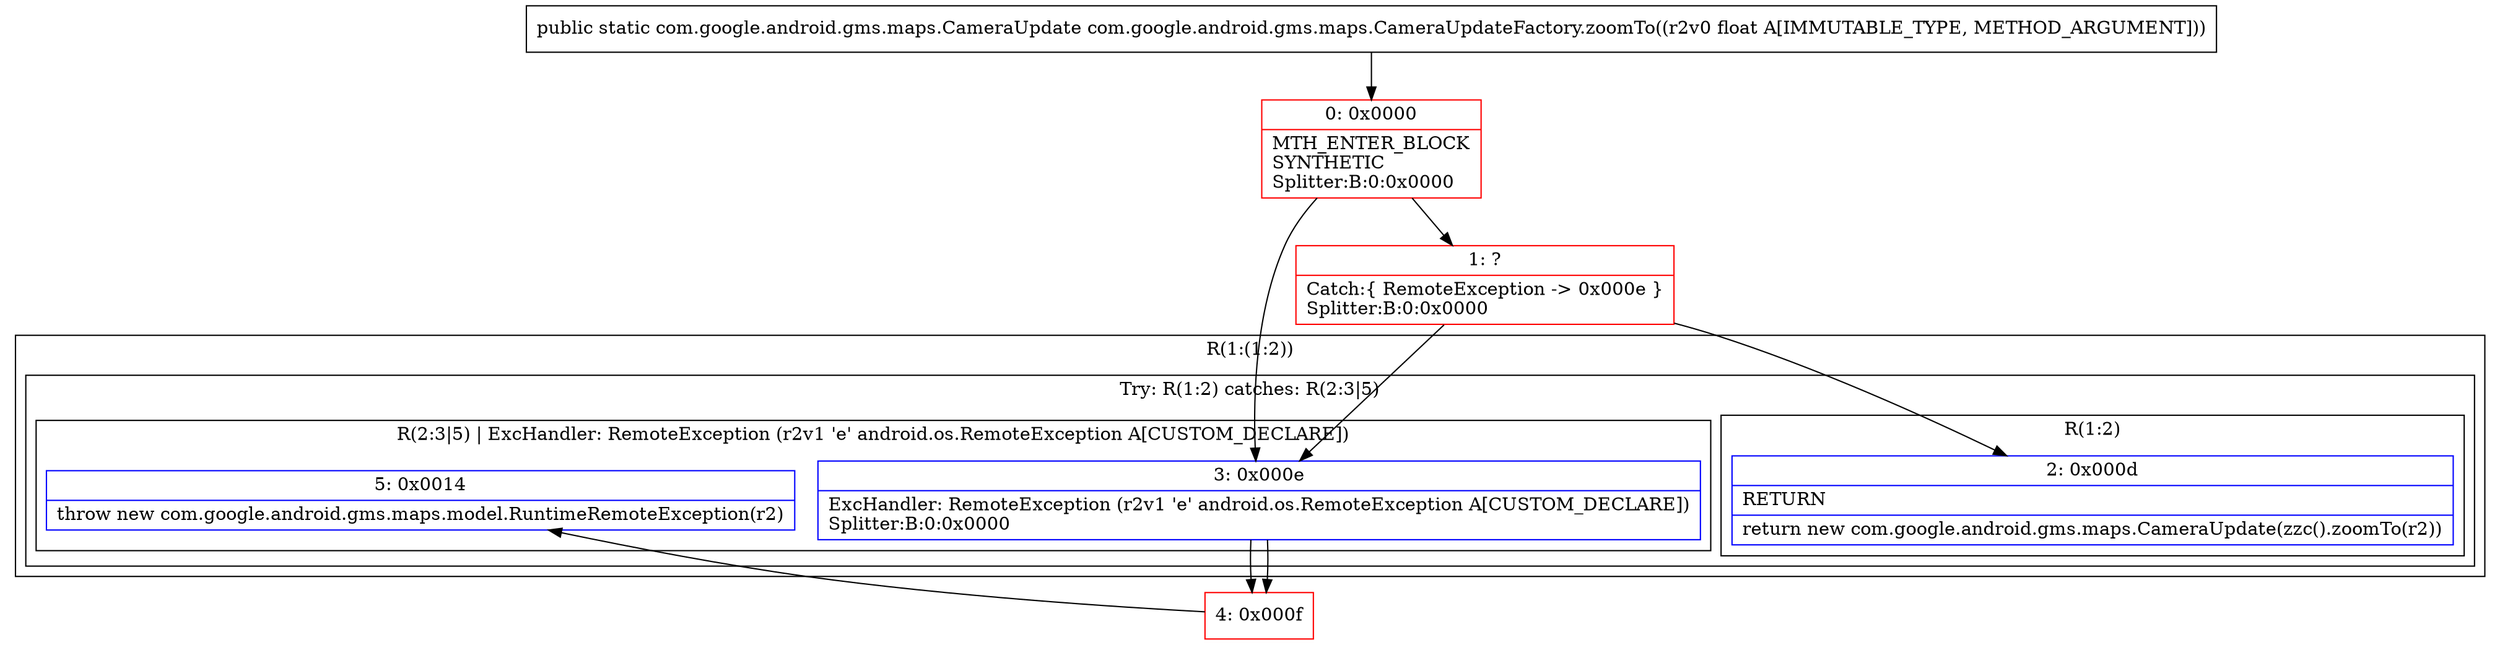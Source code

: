digraph "CFG forcom.google.android.gms.maps.CameraUpdateFactory.zoomTo(F)Lcom\/google\/android\/gms\/maps\/CameraUpdate;" {
subgraph cluster_Region_586662273 {
label = "R(1:(1:2))";
node [shape=record,color=blue];
subgraph cluster_TryCatchRegion_1256171193 {
label = "Try: R(1:2) catches: R(2:3|5)";
node [shape=record,color=blue];
subgraph cluster_Region_1062296318 {
label = "R(1:2)";
node [shape=record,color=blue];
Node_2 [shape=record,label="{2\:\ 0x000d|RETURN\l|return new com.google.android.gms.maps.CameraUpdate(zzc().zoomTo(r2))\l}"];
}
subgraph cluster_Region_1898301987 {
label = "R(2:3|5) | ExcHandler: RemoteException (r2v1 'e' android.os.RemoteException A[CUSTOM_DECLARE])\l";
node [shape=record,color=blue];
Node_3 [shape=record,label="{3\:\ 0x000e|ExcHandler: RemoteException (r2v1 'e' android.os.RemoteException A[CUSTOM_DECLARE])\lSplitter:B:0:0x0000\l}"];
Node_5 [shape=record,label="{5\:\ 0x0014|throw new com.google.android.gms.maps.model.RuntimeRemoteException(r2)\l}"];
}
}
}
subgraph cluster_Region_1898301987 {
label = "R(2:3|5) | ExcHandler: RemoteException (r2v1 'e' android.os.RemoteException A[CUSTOM_DECLARE])\l";
node [shape=record,color=blue];
Node_3 [shape=record,label="{3\:\ 0x000e|ExcHandler: RemoteException (r2v1 'e' android.os.RemoteException A[CUSTOM_DECLARE])\lSplitter:B:0:0x0000\l}"];
Node_5 [shape=record,label="{5\:\ 0x0014|throw new com.google.android.gms.maps.model.RuntimeRemoteException(r2)\l}"];
}
Node_0 [shape=record,color=red,label="{0\:\ 0x0000|MTH_ENTER_BLOCK\lSYNTHETIC\lSplitter:B:0:0x0000\l}"];
Node_1 [shape=record,color=red,label="{1\:\ ?|Catch:\{ RemoteException \-\> 0x000e \}\lSplitter:B:0:0x0000\l}"];
Node_4 [shape=record,color=red,label="{4\:\ 0x000f}"];
MethodNode[shape=record,label="{public static com.google.android.gms.maps.CameraUpdate com.google.android.gms.maps.CameraUpdateFactory.zoomTo((r2v0 float A[IMMUTABLE_TYPE, METHOD_ARGUMENT])) }"];
MethodNode -> Node_0;
Node_3 -> Node_4;
Node_3 -> Node_4;
Node_0 -> Node_1;
Node_0 -> Node_3;
Node_1 -> Node_2;
Node_1 -> Node_3;
Node_4 -> Node_5;
}


